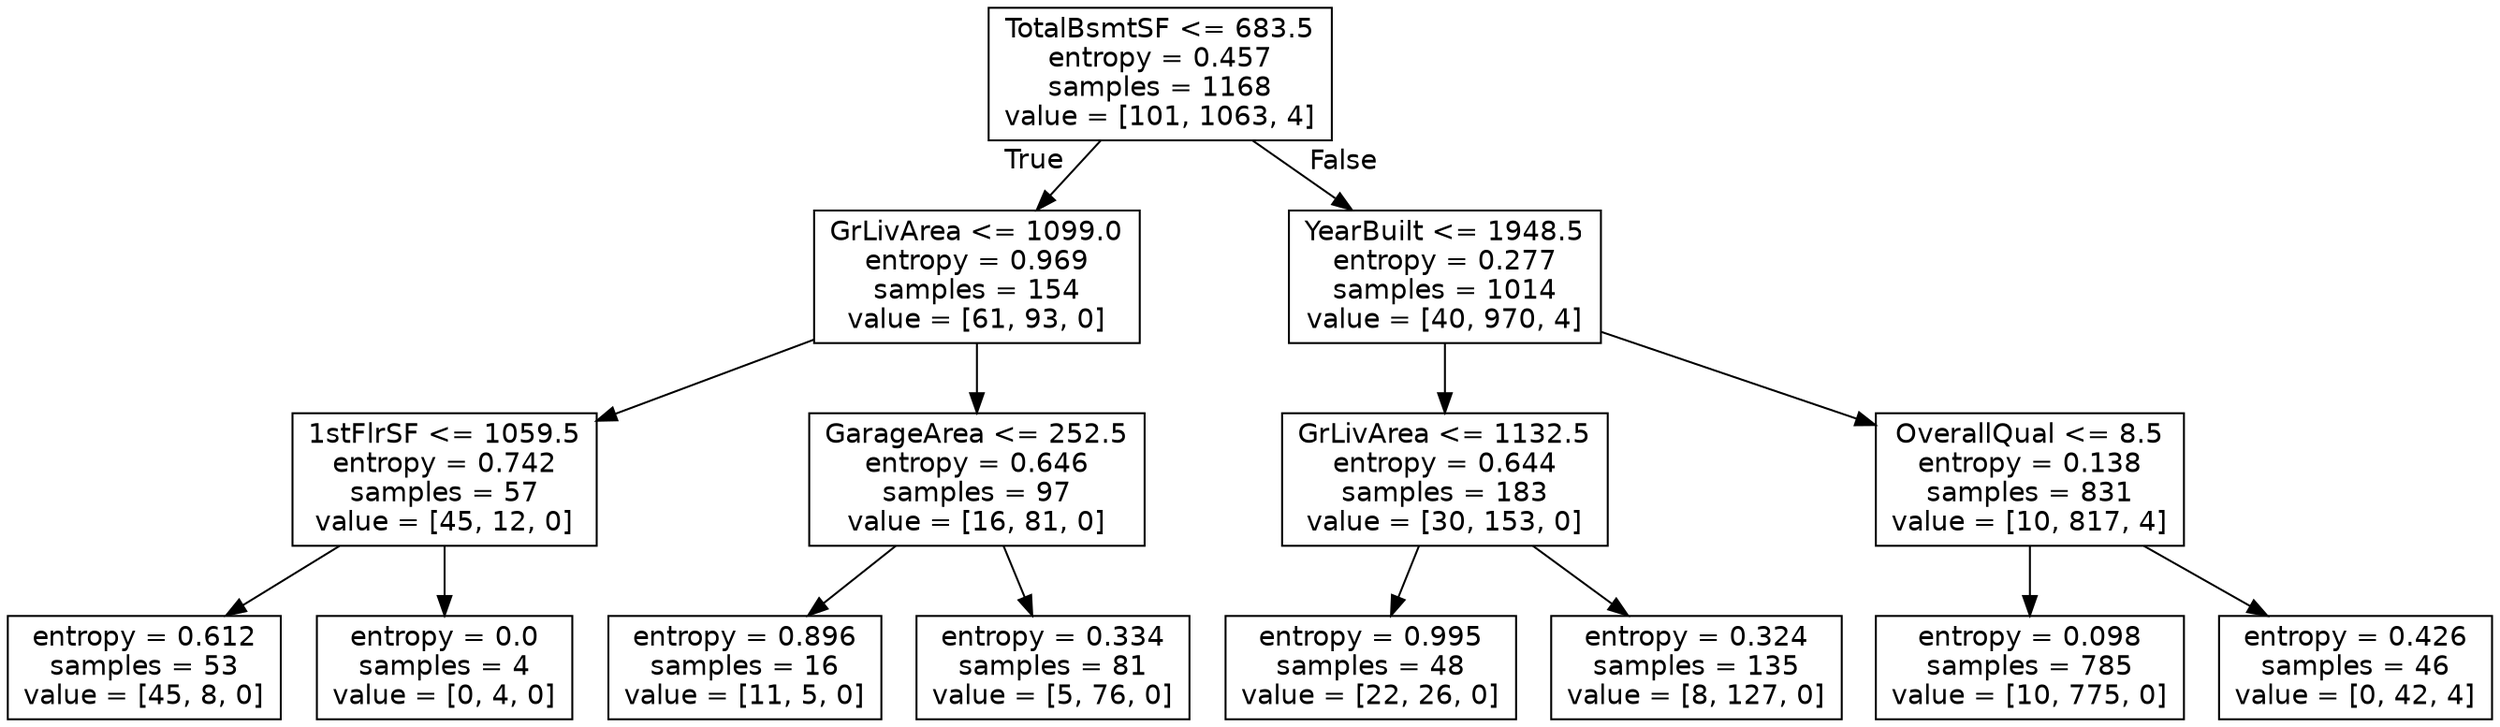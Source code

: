 digraph Tree {
node [shape=box, fontname="helvetica"] ;
edge [fontname="helvetica"] ;
0 [label="TotalBsmtSF <= 683.5\nentropy = 0.457\nsamples = 1168\nvalue = [101, 1063, 4]"] ;
1 [label="GrLivArea <= 1099.0\nentropy = 0.969\nsamples = 154\nvalue = [61, 93, 0]"] ;
0 -> 1 [labeldistance=2.5, labelangle=45, headlabel="True"] ;
2 [label="1stFlrSF <= 1059.5\nentropy = 0.742\nsamples = 57\nvalue = [45, 12, 0]"] ;
1 -> 2 ;
3 [label="entropy = 0.612\nsamples = 53\nvalue = [45, 8, 0]"] ;
2 -> 3 ;
4 [label="entropy = 0.0\nsamples = 4\nvalue = [0, 4, 0]"] ;
2 -> 4 ;
5 [label="GarageArea <= 252.5\nentropy = 0.646\nsamples = 97\nvalue = [16, 81, 0]"] ;
1 -> 5 ;
6 [label="entropy = 0.896\nsamples = 16\nvalue = [11, 5, 0]"] ;
5 -> 6 ;
7 [label="entropy = 0.334\nsamples = 81\nvalue = [5, 76, 0]"] ;
5 -> 7 ;
8 [label="YearBuilt <= 1948.5\nentropy = 0.277\nsamples = 1014\nvalue = [40, 970, 4]"] ;
0 -> 8 [labeldistance=2.5, labelangle=-45, headlabel="False"] ;
9 [label="GrLivArea <= 1132.5\nentropy = 0.644\nsamples = 183\nvalue = [30, 153, 0]"] ;
8 -> 9 ;
10 [label="entropy = 0.995\nsamples = 48\nvalue = [22, 26, 0]"] ;
9 -> 10 ;
11 [label="entropy = 0.324\nsamples = 135\nvalue = [8, 127, 0]"] ;
9 -> 11 ;
12 [label="OverallQual <= 8.5\nentropy = 0.138\nsamples = 831\nvalue = [10, 817, 4]"] ;
8 -> 12 ;
13 [label="entropy = 0.098\nsamples = 785\nvalue = [10, 775, 0]"] ;
12 -> 13 ;
14 [label="entropy = 0.426\nsamples = 46\nvalue = [0, 42, 4]"] ;
12 -> 14 ;
}